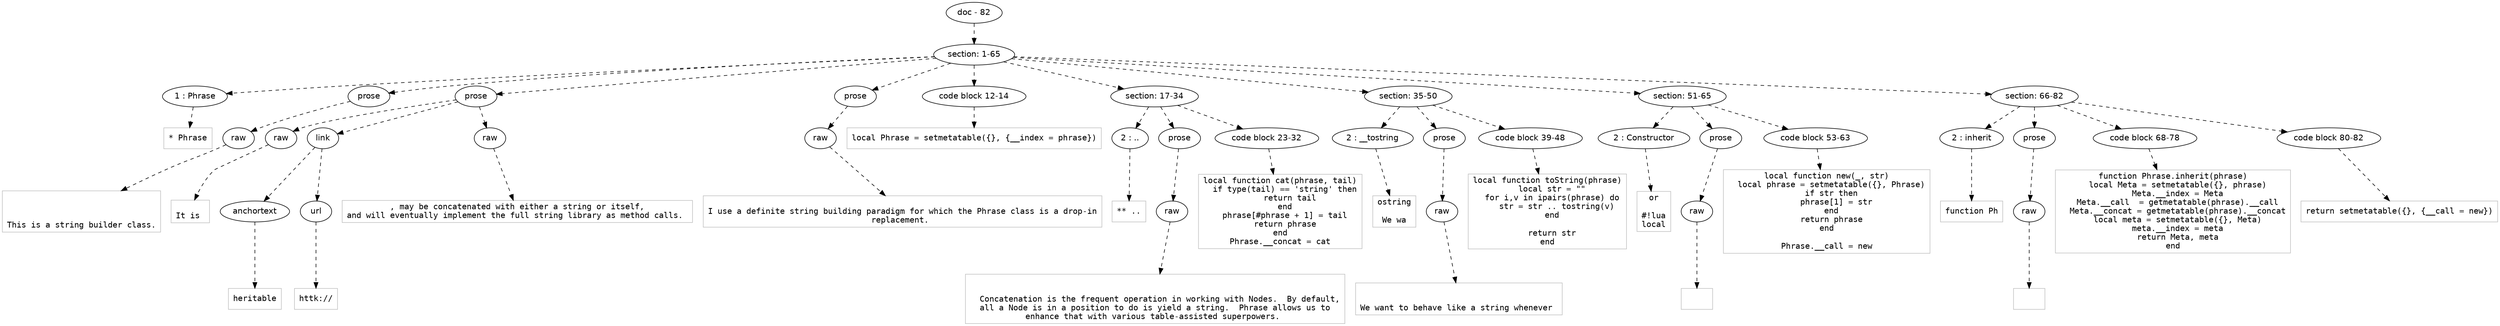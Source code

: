 digraph hierarchy {

node [fontname=Helvetica]
edge [style=dashed]

doc_0 [label="doc - 82"]


doc_0 -> { section_1}
{rank=same; section_1}

section_1 [label="section: 1-65"]


section_1 -> { header_2 prose_3 prose_4 prose_5 codeblock_6 section_7 section_8 section_9 section_10}
{rank=same; header_2 prose_3 prose_4 prose_5 codeblock_6 section_7 section_8 section_9 section_10}

header_2 [label="1 : Phrase"]

prose_3 [label="prose"]

prose_4 [label="prose"]

prose_5 [label="prose"]

codeblock_6 [label="code block 12-14"]

section_7 [label="section: 17-34"]

section_8 [label="section: 35-50"]

section_9 [label="section: 51-65"]

section_10 [label="section: 66-82"]


header_2 -> leaf_11
leaf_11  [color=Gray,shape=rectangle,fontname=Inconsolata,label="* Phrase"]
prose_3 -> { raw_12}
{rank=same; raw_12}

raw_12 [label="raw"]


raw_12 -> leaf_13
leaf_13  [color=Gray,shape=rectangle,fontname=Inconsolata,label="


This is a string builder class.
"]
prose_4 -> { raw_14 link_15 raw_16}
{rank=same; raw_14 link_15 raw_16}

raw_14 [label="raw"]

link_15 [label="link"]

raw_16 [label="raw"]


raw_14 -> leaf_17
leaf_17  [color=Gray,shape=rectangle,fontname=Inconsolata,label="
It is "]
link_15 -> { anchortext_18 url_19}
{rank=same; anchortext_18 url_19}

anchortext_18 [label="anchortext"]

url_19 [label="url"]


anchortext_18 -> leaf_20
leaf_20  [color=Gray,shape=rectangle,fontname=Inconsolata,label="heritable"]
url_19 -> leaf_21
leaf_21  [color=Gray,shape=rectangle,fontname=Inconsolata,label="httk://"]
raw_16 -> leaf_22
leaf_22  [color=Gray,shape=rectangle,fontname=Inconsolata,label=", may be concatenated with either a string or itself,
and will eventually implement the full string library as method calls. 
"]
prose_5 -> { raw_23}
{rank=same; raw_23}

raw_23 [label="raw"]


raw_23 -> leaf_24
leaf_24  [color=Gray,shape=rectangle,fontname=Inconsolata,label="
I use a definite string building paradigm for which the Phrase class is a drop-in
replacement. 
"]
codeblock_6 -> leaf_25
leaf_25  [color=Gray,shape=rectangle,fontname=Inconsolata,label="local Phrase = setmetatable({}, {__index = phrase})"]
section_7 -> { header_26 prose_27 codeblock_28}
{rank=same; header_26 prose_27 codeblock_28}

header_26 [label="2 : .."]

prose_27 [label="prose"]

codeblock_28 [label="code block 23-32"]


header_26 -> leaf_29
leaf_29  [color=Gray,shape=rectangle,fontname=Inconsolata,label="** .."]
prose_27 -> { raw_30}
{rank=same; raw_30}

raw_30 [label="raw"]


raw_30 -> leaf_31
leaf_31  [color=Gray,shape=rectangle,fontname=Inconsolata,label="

  Concatenation is the frequent operation in working with Nodes.  By default,
all a Node is in a position to do is yield a string.  Phrase allows us to
enhance that with various table-assisted superpowers. 
"]
codeblock_28 -> leaf_32
leaf_32  [color=Gray,shape=rectangle,fontname=Inconsolata,label="local function cat(phrase, tail)
  if type(tail) == 'string' then
    return tail
  end
  phrase[#phrase + 1] = tail
  return phrase
end
Phrase.__concat = cat"]
section_8 -> { header_33 prose_34 codeblock_35}
{rank=same; header_33 prose_34 codeblock_35}

header_33 [label="2 : __tostring"]

prose_34 [label="prose"]

codeblock_35 [label="code block 39-48"]


header_33 -> leaf_36
leaf_36  [color=Gray,shape=rectangle,fontname=Inconsolata,label="ostring

We wa"]
prose_34 -> { raw_37}
{rank=same; raw_37}

raw_37 [label="raw"]


raw_37 -> leaf_38
leaf_38  [color=Gray,shape=rectangle,fontname=Inconsolata,label="

We want to behave like a string whenever 
"]
codeblock_35 -> leaf_39
leaf_39  [color=Gray,shape=rectangle,fontname=Inconsolata,label="local function toString(phrase)
  local str = \"\"
  for i,v in ipairs(phrase) do
    str = str .. tostring(v)
  end

  return str
end"]
section_9 -> { header_40 prose_41 codeblock_42}
{rank=same; header_40 prose_41 codeblock_42}

header_40 [label="2 : Constructor"]

prose_41 [label="prose"]

codeblock_42 [label="code block 53-63"]


header_40 -> leaf_43
leaf_43  [color=Gray,shape=rectangle,fontname=Inconsolata,label="or

#!lua
local"]
prose_41 -> { raw_44}
{rank=same; raw_44}

raw_44 [label="raw"]


raw_44 -> leaf_45
leaf_45  [color=Gray,shape=rectangle,fontname=Inconsolata,label="
"]
codeblock_42 -> leaf_46
leaf_46  [color=Gray,shape=rectangle,fontname=Inconsolata,label="local function new(_, str)
  local phrase = setmetatable({}, Phrase)
  if str then
    phrase[1] = str
  end
  return phrase
end

Phrase.__call = new"]
section_10 -> { header_47 prose_48 codeblock_49 codeblock_50}
{rank=same; header_47 prose_48 codeblock_49 codeblock_50}

header_47 [label="2 : inherit"]

prose_48 [label="prose"]

codeblock_49 [label="code block 68-78"]

codeblock_50 [label="code block 80-82"]


header_47 -> leaf_51
leaf_51  [color=Gray,shape=rectangle,fontname=Inconsolata,label="function Ph"]
prose_48 -> { raw_52}
{rank=same; raw_52}

raw_52 [label="raw"]


raw_52 -> leaf_53
leaf_53  [color=Gray,shape=rectangle,fontname=Inconsolata,label="
"]
codeblock_49 -> leaf_54
leaf_54  [color=Gray,shape=rectangle,fontname=Inconsolata,label="function Phrase.inherit(phrase)
  local Meta = setmetatable({}, phrase)
  Meta.__index = Meta
  Meta.__call  = getmetatable(phrase).__call
  Meta.__concat = getmetatable(phrase).__concat
  local meta = setmetatable({}, Meta)
  meta.__index = meta
  return Meta, meta
end"]
codeblock_50 -> leaf_55
leaf_55  [color=Gray,shape=rectangle,fontname=Inconsolata,label="return setmetatable({}, {__call = new})"]

}
